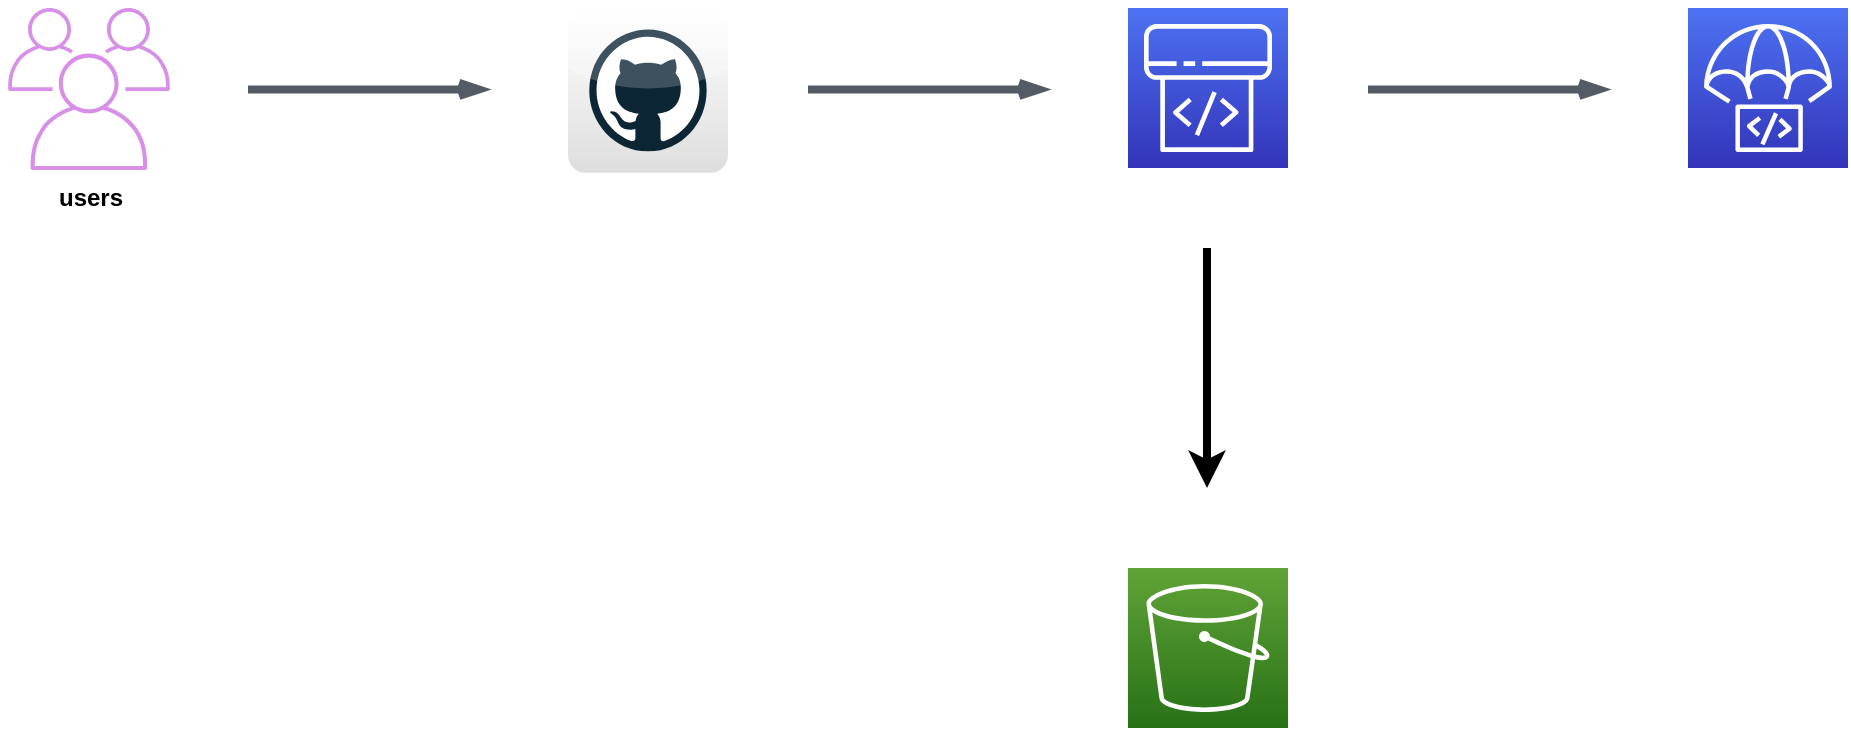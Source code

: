 <mxfile version="14.8.3" type="github">
  <diagram id="Ht1M8jgEwFfnCIfOTk4-" name="Page-1">
    <mxGraphModel dx="1422" dy="794" grid="1" gridSize="10" guides="1" tooltips="1" connect="1" arrows="1" fold="1" page="1" pageScale="1" pageWidth="1169" pageHeight="827" math="0" shadow="0">
      <root>
        <mxCell id="0" />
        <mxCell id="1" parent="0" />
        <mxCell id="_vaczL3eXzZ1pqNhhqeP-14" value="" style="edgeStyle=orthogonalEdgeStyle;rounded=0;orthogonalLoop=1;jettySize=auto;html=1;strokeWidth=4;" edge="1" parent="1">
          <mxGeometry relative="1" as="geometry">
            <mxPoint x="639.5" y="400" as="sourcePoint" />
            <mxPoint x="639.5" y="520" as="targetPoint" />
            <Array as="points">
              <mxPoint x="639.5" y="490" />
              <mxPoint x="639.5" y="490" />
            </Array>
          </mxGeometry>
        </mxCell>
        <mxCell id="_vaczL3eXzZ1pqNhhqeP-6" value="" style="points=[[0,0,0],[0.25,0,0],[0.5,0,0],[0.75,0,0],[1,0,0],[0,1,0],[0.25,1,0],[0.5,1,0],[0.75,1,0],[1,1,0],[0,0.25,0],[0,0.5,0],[0,0.75,0],[1,0.25,0],[1,0.5,0],[1,0.75,0]];outlineConnect=0;fontColor=#232F3E;gradientColor=#60A337;gradientDirection=north;fillColor=#277116;strokeColor=#ffffff;dashed=0;verticalLabelPosition=bottom;verticalAlign=top;align=center;html=1;fontSize=12;fontStyle=0;aspect=fixed;shape=mxgraph.aws4.resourceIcon;resIcon=mxgraph.aws4.s3;" vertex="1" parent="1">
          <mxGeometry x="600" y="560" width="80" height="80" as="geometry" />
        </mxCell>
        <mxCell id="_vaczL3eXzZ1pqNhhqeP-7" value="users" style="outlineConnect=0;strokeColor=#9673a6;dashed=0;verticalLabelPosition=bottom;verticalAlign=top;align=center;html=1;fontSize=12;fontStyle=1;aspect=fixed;shape=mxgraph.aws4.illustration_users;pointerEvents=1;strokeWidth=7;shadow=0;sketch=0;fillColor=#D88FE7;horizontal=1;" vertex="1" parent="1">
          <mxGeometry x="40" y="280" width="81" height="81" as="geometry" />
        </mxCell>
        <mxCell id="_vaczL3eXzZ1pqNhhqeP-9" value="" style="edgeStyle=orthogonalEdgeStyle;html=1;endArrow=openThin;elbow=vertical;startArrow=none;endFill=0;strokeColor=#545B64;rounded=0;strokeWidth=4;" edge="1" parent="1">
          <mxGeometry width="100" relative="1" as="geometry">
            <mxPoint x="160" y="320.7" as="sourcePoint" />
            <mxPoint x="280" y="320.7" as="targetPoint" />
          </mxGeometry>
        </mxCell>
        <mxCell id="_vaczL3eXzZ1pqNhhqeP-10" value="" style="dashed=0;outlineConnect=0;html=1;align=center;labelPosition=center;verticalLabelPosition=bottom;verticalAlign=top;shape=mxgraph.webicons.github;gradientColor=#DFDEDE;shadow=0;sketch=0;strokeWidth=7;fontStyle=1" vertex="1" parent="1">
          <mxGeometry x="320" y="280" width="80" height="82.4" as="geometry" />
        </mxCell>
        <mxCell id="_vaczL3eXzZ1pqNhhqeP-11" value="" style="edgeStyle=orthogonalEdgeStyle;html=1;endArrow=openThin;elbow=vertical;startArrow=none;endFill=0;strokeColor=#545B64;rounded=0;strokeWidth=4;" edge="1" parent="1">
          <mxGeometry width="100" relative="1" as="geometry">
            <mxPoint x="440" y="320.7" as="sourcePoint" />
            <mxPoint x="560" y="320.7" as="targetPoint" />
            <Array as="points">
              <mxPoint x="500" y="320.7" />
              <mxPoint x="500" y="320.7" />
            </Array>
          </mxGeometry>
        </mxCell>
        <mxCell id="_vaczL3eXzZ1pqNhhqeP-12" value="" style="points=[[0,0,0],[0.25,0,0],[0.5,0,0],[0.75,0,0],[1,0,0],[0,1,0],[0.25,1,0],[0.5,1,0],[0.75,1,0],[1,1,0],[0,0.25,0],[0,0.5,0],[0,0.75,0],[1,0.25,0],[1,0.5,0],[1,0.75,0]];outlineConnect=0;fontColor=#232F3E;gradientColor=#4D72F3;gradientDirection=north;fillColor=#3334B9;strokeColor=#ffffff;dashed=0;verticalLabelPosition=bottom;verticalAlign=top;align=center;html=1;fontSize=12;fontStyle=0;aspect=fixed;shape=mxgraph.aws4.resourceIcon;resIcon=mxgraph.aws4.codepipeline;shadow=0;sketch=0;" vertex="1" parent="1">
          <mxGeometry x="600" y="280" width="80" height="80" as="geometry" />
        </mxCell>
        <mxCell id="_vaczL3eXzZ1pqNhhqeP-15" value="" style="edgeStyle=orthogonalEdgeStyle;html=1;endArrow=openThin;elbow=vertical;startArrow=none;endFill=0;strokeColor=#545B64;rounded=0;strokeWidth=4;" edge="1" parent="1">
          <mxGeometry width="100" relative="1" as="geometry">
            <mxPoint x="720" y="320.7" as="sourcePoint" />
            <mxPoint x="840" y="320.7" as="targetPoint" />
            <Array as="points">
              <mxPoint x="780" y="320.7" />
              <mxPoint x="780" y="320.7" />
            </Array>
          </mxGeometry>
        </mxCell>
        <mxCell id="_vaczL3eXzZ1pqNhhqeP-16" value="" style="points=[[0,0,0],[0.25,0,0],[0.5,0,0],[0.75,0,0],[1,0,0],[0,1,0],[0.25,1,0],[0.5,1,0],[0.75,1,0],[1,1,0],[0,0.25,0],[0,0.5,0],[0,0.75,0],[1,0.25,0],[1,0.5,0],[1,0.75,0]];outlineConnect=0;fontColor=#232F3E;gradientColor=#4D72F3;gradientDirection=north;fillColor=#3334B9;strokeColor=#ffffff;dashed=0;verticalLabelPosition=bottom;verticalAlign=top;align=center;html=1;fontSize=12;fontStyle=0;aspect=fixed;shape=mxgraph.aws4.resourceIcon;resIcon=mxgraph.aws4.codedeploy;shadow=0;sketch=0;" vertex="1" parent="1">
          <mxGeometry x="880" y="280" width="80" height="80" as="geometry" />
        </mxCell>
      </root>
    </mxGraphModel>
  </diagram>
</mxfile>
